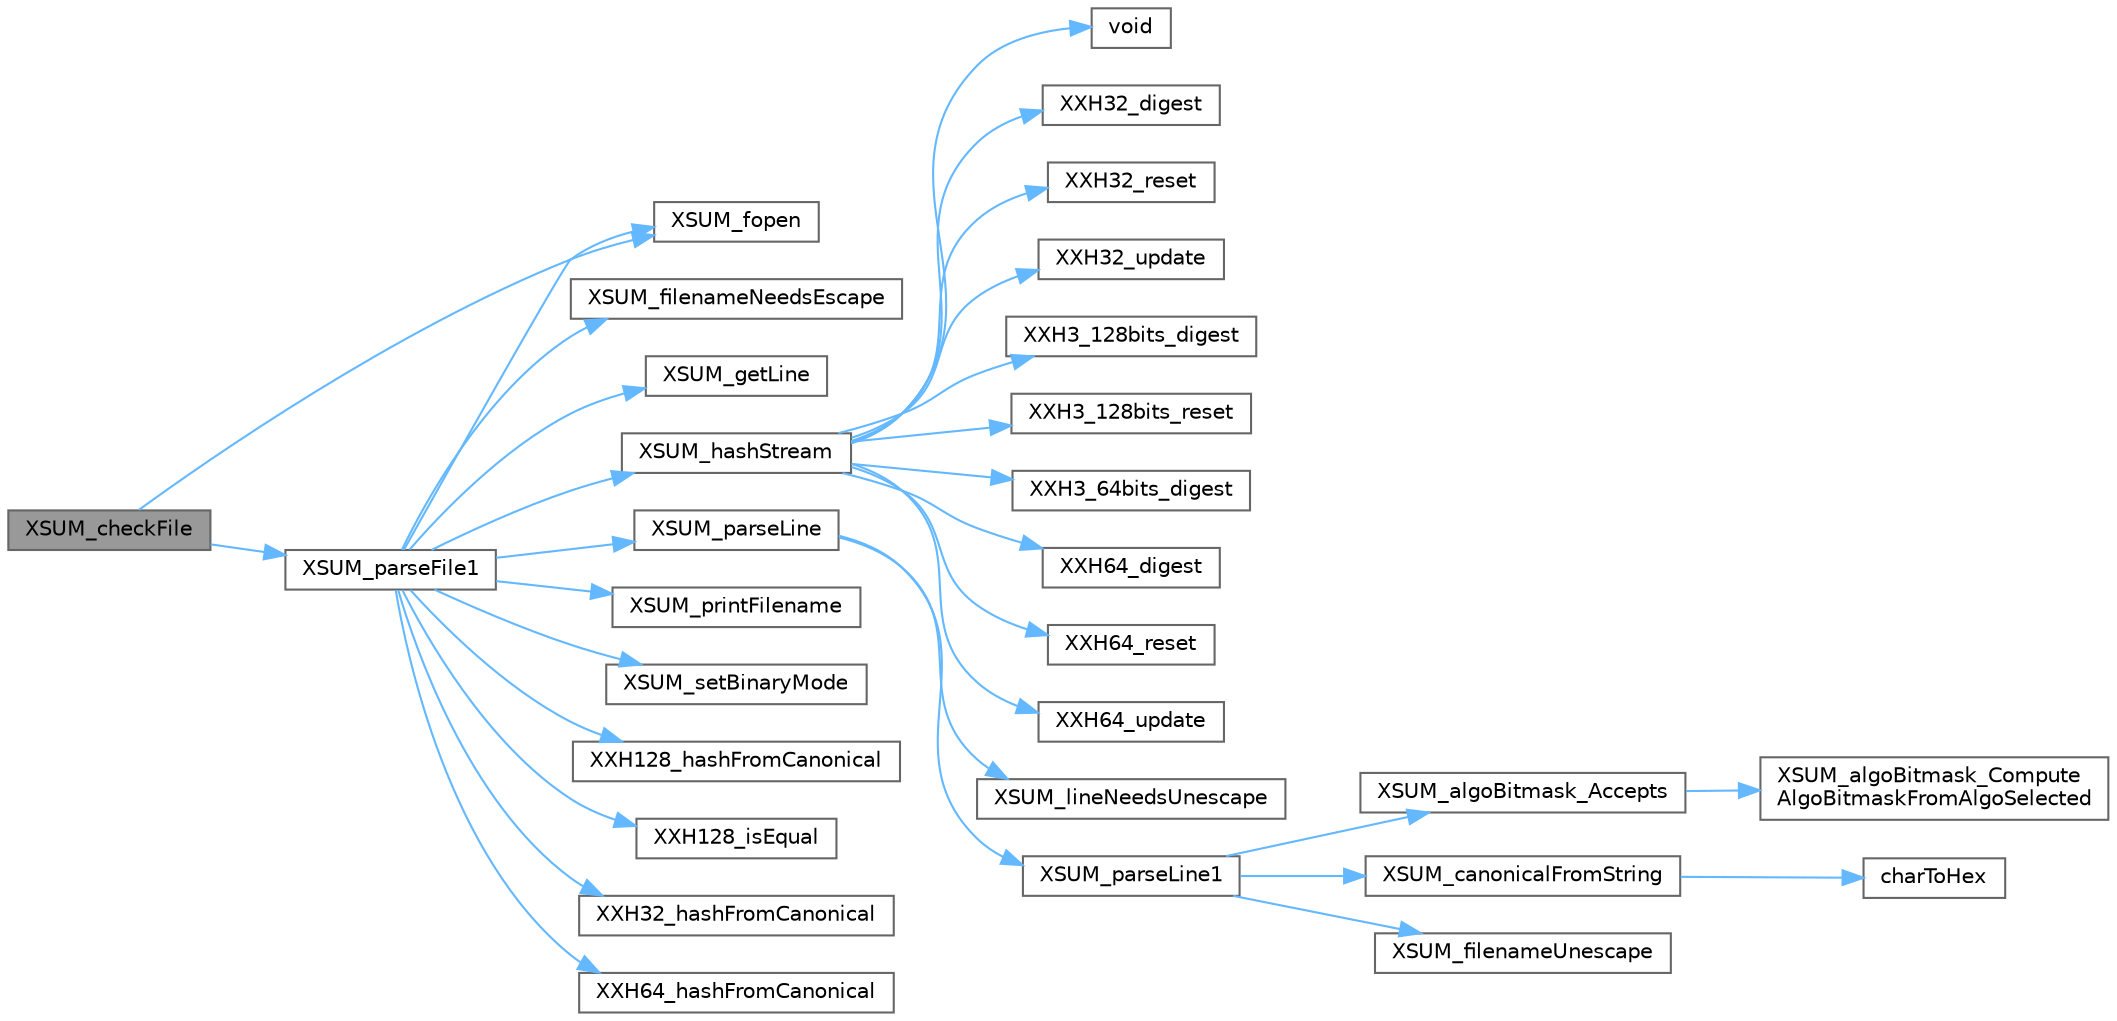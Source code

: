 digraph "XSUM_checkFile"
{
 // LATEX_PDF_SIZE
  bgcolor="transparent";
  edge [fontname=Helvetica,fontsize=10,labelfontname=Helvetica,labelfontsize=10];
  node [fontname=Helvetica,fontsize=10,shape=box,height=0.2,width=0.4];
  rankdir="LR";
  Node1 [id="Node000001",label="XSUM_checkFile",height=0.2,width=0.4,color="gray40", fillcolor="grey60", style="filled", fontcolor="black",tooltip=" "];
  Node1 -> Node2 [id="edge31_Node000001_Node000002",color="steelblue1",style="solid",tooltip=" "];
  Node2 [id="Node000002",label="XSUM_fopen",height=0.2,width=0.4,color="grey40", fillcolor="white", style="filled",URL="$xsum__os__specific_8c.html#aa03c3c6d260551e4f82736a6af9d22ae",tooltip=" "];
  Node1 -> Node3 [id="edge32_Node000001_Node000003",color="steelblue1",style="solid",tooltip=" "];
  Node3 [id="Node000003",label="XSUM_parseFile1",height=0.2,width=0.4,color="grey40", fillcolor="white", style="filled",URL="$xxhsum_8c.html#ac376c77955b39c722a11f542228e0c85",tooltip=" "];
  Node3 -> Node4 [id="edge33_Node000003_Node000004",color="steelblue1",style="solid",tooltip=" "];
  Node4 [id="Node000004",label="XSUM_filenameNeedsEscape",height=0.2,width=0.4,color="grey40", fillcolor="white", style="filled",URL="$xxhsum_8c.html#ab4676e723b706bbc48cbbf0cec64b166",tooltip=" "];
  Node3 -> Node2 [id="edge34_Node000003_Node000002",color="steelblue1",style="solid",tooltip=" "];
  Node3 -> Node5 [id="edge35_Node000003_Node000005",color="steelblue1",style="solid",tooltip=" "];
  Node5 [id="Node000005",label="XSUM_getLine",height=0.2,width=0.4,color="grey40", fillcolor="white", style="filled",URL="$xxhsum_8c.html#abc3966f83f05c82288642e26d8902278",tooltip=" "];
  Node3 -> Node6 [id="edge36_Node000003_Node000006",color="steelblue1",style="solid",tooltip=" "];
  Node6 [id="Node000006",label="XSUM_hashStream",height=0.2,width=0.4,color="grey40", fillcolor="white", style="filled",URL="$xxhsum_8c.html#ab601ec059d83f42e1996489c8bc87cd0",tooltip=" "];
  Node6 -> Node7 [id="edge37_Node000006_Node000007",color="steelblue1",style="solid",tooltip=" "];
  Node7 [id="Node000007",label="void",height=0.2,width=0.4,color="grey40", fillcolor="white", style="filled",URL="$mimalloc_8h.html#a9d6d8aef94ac19034a5f163606f84830",tooltip=" "];
  Node6 -> Node8 [id="edge38_Node000006_Node000008",color="steelblue1",style="solid",tooltip=" "];
  Node8 [id="Node000008",label="XXH32_digest",height=0.2,width=0.4,color="grey40", fillcolor="white", style="filled",URL="$group___x_x_h32__family.html#ga0fbc2f47c31a6af57f46163212f2e11b",tooltip="Returns the calculated hash value from an XXH32_state_t."];
  Node6 -> Node9 [id="edge39_Node000006_Node000009",color="steelblue1",style="solid",tooltip=" "];
  Node9 [id="Node000009",label="XXH32_reset",height=0.2,width=0.4,color="grey40", fillcolor="white", style="filled",URL="$group___x_x_h32__family.html#ga817d5e6ae49b78747e5af15e5cc88b2b",tooltip="Resets an XXH32_state_t to begin a new hash."];
  Node6 -> Node10 [id="edge40_Node000006_Node000010",color="steelblue1",style="solid",tooltip=" "];
  Node10 [id="Node000010",label="XXH32_update",height=0.2,width=0.4,color="grey40", fillcolor="white", style="filled",URL="$group___x_x_h32__family.html#gaacc2e89656b7b7184279c2d621594afa",tooltip="Consumes a block of input to an XXH32_state_t."];
  Node6 -> Node11 [id="edge41_Node000006_Node000011",color="steelblue1",style="solid",tooltip=" "];
  Node11 [id="Node000011",label="XXH3_128bits_digest",height=0.2,width=0.4,color="grey40", fillcolor="white", style="filled",URL="$group___x_x_h3__family.html#ga5facd9825a30f0259999390e20a118ed",tooltip="Returns the calculated XXH3 128-bit hash value from an XXH3_state_t."];
  Node6 -> Node12 [id="edge42_Node000006_Node000012",color="steelblue1",style="solid",tooltip=" "];
  Node12 [id="Node000012",label="XXH3_128bits_reset",height=0.2,width=0.4,color="grey40", fillcolor="white", style="filled",URL="$group___x_x_h3__family.html#ga5c9266ac68100e074adcbd42955cc44d",tooltip="Resets an XXH3_state_t to begin a new hash."];
  Node6 -> Node13 [id="edge43_Node000006_Node000013",color="steelblue1",style="solid",tooltip=" "];
  Node13 [id="Node000013",label="XXH3_64bits_digest",height=0.2,width=0.4,color="grey40", fillcolor="white", style="filled",URL="$group___x_x_h3__family.html#ga60f10ffa9a4250d5e2cdf6f7a287a6be",tooltip="Returns the calculated XXH3 64-bit hash value from an XXH3_state_t."];
  Node6 -> Node14 [id="edge44_Node000006_Node000014",color="steelblue1",style="solid",tooltip=" "];
  Node14 [id="Node000014",label="XXH64_digest",height=0.2,width=0.4,color="grey40", fillcolor="white", style="filled",URL="$group___x_x_h64__family.html#ga964952da5970b334e217412a05d869ca",tooltip="Returns the calculated hash value from an XXH64_state_t."];
  Node6 -> Node15 [id="edge45_Node000006_Node000015",color="steelblue1",style="solid",tooltip=" "];
  Node15 [id="Node000015",label="XXH64_reset",height=0.2,width=0.4,color="grey40", fillcolor="white", style="filled",URL="$group___x_x_h64__family.html#ga3d9aebe63b2d4687808385c70460de1a",tooltip="Resets an XXH64_state_t to begin a new hash."];
  Node6 -> Node16 [id="edge46_Node000006_Node000016",color="steelblue1",style="solid",tooltip=" "];
  Node16 [id="Node000016",label="XXH64_update",height=0.2,width=0.4,color="grey40", fillcolor="white", style="filled",URL="$group___x_x_h64__family.html#ga8cf987b6f8910fea00aa458b6a513e01",tooltip="Consumes a block of input to an XXH64_state_t."];
  Node3 -> Node17 [id="edge47_Node000003_Node000017",color="steelblue1",style="solid",tooltip=" "];
  Node17 [id="Node000017",label="XSUM_parseLine",height=0.2,width=0.4,color="grey40", fillcolor="white", style="filled",URL="$xxhsum_8c.html#a2cf90e8a42ee3aa2f4d008e34b04cd0f",tooltip=" "];
  Node17 -> Node18 [id="edge48_Node000017_Node000018",color="steelblue1",style="solid",tooltip=" "];
  Node18 [id="Node000018",label="XSUM_lineNeedsUnescape",height=0.2,width=0.4,color="grey40", fillcolor="white", style="filled",URL="$xxhsum_8c.html#a0739f5ea348d082f40d01338dd53eb23",tooltip=" "];
  Node17 -> Node19 [id="edge49_Node000017_Node000019",color="steelblue1",style="solid",tooltip=" "];
  Node19 [id="Node000019",label="XSUM_parseLine1",height=0.2,width=0.4,color="grey40", fillcolor="white", style="filled",URL="$xxhsum_8c.html#aa9d64ecec9b7b44b51415a91090283c3",tooltip=" "];
  Node19 -> Node20 [id="edge50_Node000019_Node000020",color="steelblue1",style="solid",tooltip=" "];
  Node20 [id="Node000020",label="XSUM_algoBitmask_Accepts",height=0.2,width=0.4,color="grey40", fillcolor="white", style="filled",URL="$xxhsum_8c.html#ade649077708d0d68cdc1e6a4b816fc52",tooltip=" "];
  Node20 -> Node21 [id="edge51_Node000020_Node000021",color="steelblue1",style="solid",tooltip=" "];
  Node21 [id="Node000021",label="XSUM_algoBitmask_Compute\lAlgoBitmaskFromAlgoSelected",height=0.2,width=0.4,color="grey40", fillcolor="white", style="filled",URL="$xxhsum_8c.html#ab0fcb08fd6f3bdbbc8991c04a73c590b",tooltip=" "];
  Node19 -> Node22 [id="edge52_Node000019_Node000022",color="steelblue1",style="solid",tooltip=" "];
  Node22 [id="Node000022",label="XSUM_canonicalFromString",height=0.2,width=0.4,color="grey40", fillcolor="white", style="filled",URL="$xxhsum_8c.html#a9e82cd95870e999f194c7a7a28226fa3",tooltip=" "];
  Node22 -> Node23 [id="edge53_Node000022_Node000023",color="steelblue1",style="solid",tooltip=" "];
  Node23 [id="Node000023",label="charToHex",height=0.2,width=0.4,color="grey40", fillcolor="white", style="filled",URL="$xxhsum_8c.html#aef06738b46e0cbfcdea15e5eabdbe1a5",tooltip=" "];
  Node19 -> Node24 [id="edge54_Node000019_Node000024",color="steelblue1",style="solid",tooltip=" "];
  Node24 [id="Node000024",label="XSUM_filenameUnescape",height=0.2,width=0.4,color="grey40", fillcolor="white", style="filled",URL="$xxhsum_8c.html#ae66bb8038453cb928b2d2dd6b2cf245f",tooltip=" "];
  Node3 -> Node25 [id="edge55_Node000003_Node000025",color="steelblue1",style="solid",tooltip=" "];
  Node25 [id="Node000025",label="XSUM_printFilename",height=0.2,width=0.4,color="grey40", fillcolor="white", style="filled",URL="$xxhsum_8c.html#a5c01f6ebe9fd43980617ee24f7b0a583",tooltip=" "];
  Node3 -> Node26 [id="edge56_Node000003_Node000026",color="steelblue1",style="solid",tooltip=" "];
  Node26 [id="Node000026",label="XSUM_setBinaryMode",height=0.2,width=0.4,color="grey40", fillcolor="white", style="filled",URL="$xsum__os__specific_8c.html#a7b2c1c05254702d4fb4885f07175e6e5",tooltip=" "];
  Node3 -> Node27 [id="edge57_Node000003_Node000027",color="steelblue1",style="solid",tooltip=" "];
  Node27 [id="Node000027",label="XXH128_hashFromCanonical",height=0.2,width=0.4,color="grey40", fillcolor="white", style="filled",URL="$group___x_x_h3__family.html#ga28106ad21d582ff1c9c0a01df8939545",tooltip="Converts an XXH128_canonical_t to a native XXH128_hash_t."];
  Node3 -> Node28 [id="edge58_Node000003_Node000028",color="steelblue1",style="solid",tooltip=" "];
  Node28 [id="Node000028",label="XXH128_isEqual",height=0.2,width=0.4,color="grey40", fillcolor="white", style="filled",URL="$group___x_x_h3__family.html#ga8a324d844a8c35437406ffe1288f892e",tooltip="Check equality of two XXH128_hash_t values"];
  Node3 -> Node29 [id="edge59_Node000003_Node000029",color="steelblue1",style="solid",tooltip=" "];
  Node29 [id="Node000029",label="XXH32_hashFromCanonical",height=0.2,width=0.4,color="grey40", fillcolor="white", style="filled",URL="$group___x_x_h32__family.html#gaf793ae9938ff85d81cd5faae92472958",tooltip="Converts an XXH32_canonical_t to a native XXH32_hash_t."];
  Node3 -> Node30 [id="edge60_Node000003_Node000030",color="steelblue1",style="solid",tooltip=" "];
  Node30 [id="Node000030",label="XXH64_hashFromCanonical",height=0.2,width=0.4,color="grey40", fillcolor="white", style="filled",URL="$group___x_x_h64__family.html#ga81fd4d76201b01812f7bfbfea61175d8",tooltip="Converts an XXH64_canonical_t to a native XXH64_hash_t."];
}
